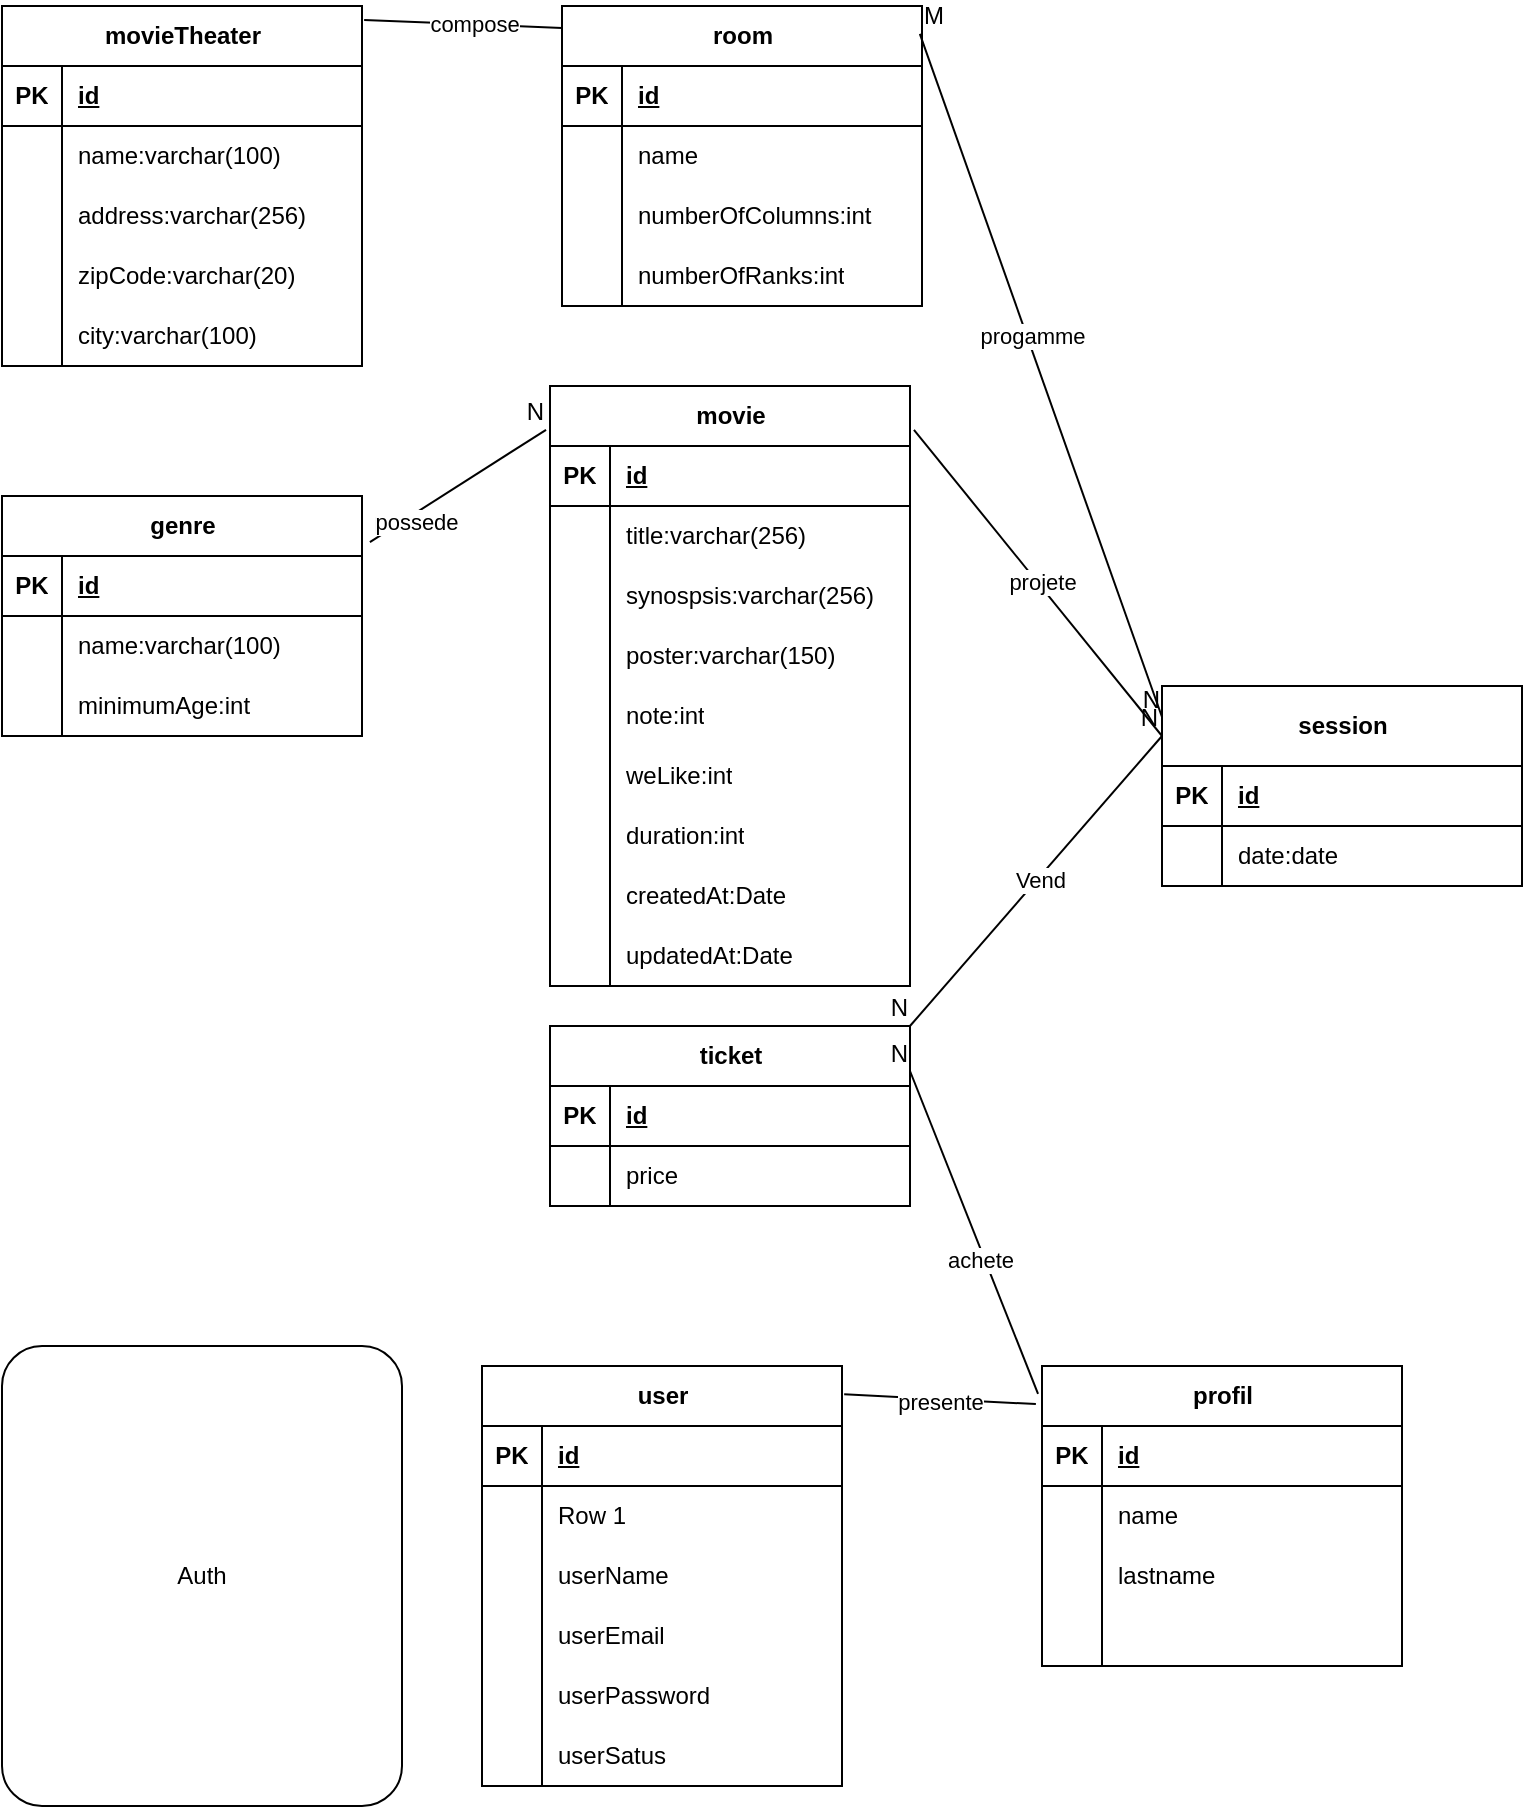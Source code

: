 <mxfile version="26.1.1">
  <diagram name="Page-1" id="TmWIu_iMLcx2jG5zVxqu">
    <mxGraphModel dx="1434" dy="746" grid="1" gridSize="10" guides="1" tooltips="1" connect="1" arrows="1" fold="1" page="1" pageScale="1" pageWidth="827" pageHeight="1169" math="0" shadow="0">
      <root>
        <mxCell id="0" />
        <mxCell id="1" parent="0" />
        <mxCell id="Eovo6TeuMwgqBrmvmddt-1" value="movieTheater" style="shape=table;startSize=30;container=1;collapsible=1;childLayout=tableLayout;fixedRows=1;rowLines=0;fontStyle=1;align=center;resizeLast=1;html=1;" vertex="1" parent="1">
          <mxGeometry x="40" y="40" width="180" height="180" as="geometry" />
        </mxCell>
        <mxCell id="Eovo6TeuMwgqBrmvmddt-2" value="" style="shape=tableRow;horizontal=0;startSize=0;swimlaneHead=0;swimlaneBody=0;fillColor=none;collapsible=0;dropTarget=0;points=[[0,0.5],[1,0.5]];portConstraint=eastwest;top=0;left=0;right=0;bottom=1;" vertex="1" parent="Eovo6TeuMwgqBrmvmddt-1">
          <mxGeometry y="30" width="180" height="30" as="geometry" />
        </mxCell>
        <mxCell id="Eovo6TeuMwgqBrmvmddt-3" value="PK" style="shape=partialRectangle;connectable=0;fillColor=none;top=0;left=0;bottom=0;right=0;fontStyle=1;overflow=hidden;whiteSpace=wrap;html=1;" vertex="1" parent="Eovo6TeuMwgqBrmvmddt-2">
          <mxGeometry width="30" height="30" as="geometry">
            <mxRectangle width="30" height="30" as="alternateBounds" />
          </mxGeometry>
        </mxCell>
        <mxCell id="Eovo6TeuMwgqBrmvmddt-4" value="id" style="shape=partialRectangle;connectable=0;fillColor=none;top=0;left=0;bottom=0;right=0;align=left;spacingLeft=6;fontStyle=5;overflow=hidden;whiteSpace=wrap;html=1;" vertex="1" parent="Eovo6TeuMwgqBrmvmddt-2">
          <mxGeometry x="30" width="150" height="30" as="geometry">
            <mxRectangle width="150" height="30" as="alternateBounds" />
          </mxGeometry>
        </mxCell>
        <mxCell id="Eovo6TeuMwgqBrmvmddt-5" value="" style="shape=tableRow;horizontal=0;startSize=0;swimlaneHead=0;swimlaneBody=0;fillColor=none;collapsible=0;dropTarget=0;points=[[0,0.5],[1,0.5]];portConstraint=eastwest;top=0;left=0;right=0;bottom=0;" vertex="1" parent="Eovo6TeuMwgqBrmvmddt-1">
          <mxGeometry y="60" width="180" height="30" as="geometry" />
        </mxCell>
        <mxCell id="Eovo6TeuMwgqBrmvmddt-6" value="" style="shape=partialRectangle;connectable=0;fillColor=none;top=0;left=0;bottom=0;right=0;editable=1;overflow=hidden;whiteSpace=wrap;html=1;" vertex="1" parent="Eovo6TeuMwgqBrmvmddt-5">
          <mxGeometry width="30" height="30" as="geometry">
            <mxRectangle width="30" height="30" as="alternateBounds" />
          </mxGeometry>
        </mxCell>
        <mxCell id="Eovo6TeuMwgqBrmvmddt-7" value="name:varchar(100)" style="shape=partialRectangle;connectable=0;fillColor=none;top=0;left=0;bottom=0;right=0;align=left;spacingLeft=6;overflow=hidden;whiteSpace=wrap;html=1;" vertex="1" parent="Eovo6TeuMwgqBrmvmddt-5">
          <mxGeometry x="30" width="150" height="30" as="geometry">
            <mxRectangle width="150" height="30" as="alternateBounds" />
          </mxGeometry>
        </mxCell>
        <mxCell id="Eovo6TeuMwgqBrmvmddt-8" value="" style="shape=tableRow;horizontal=0;startSize=0;swimlaneHead=0;swimlaneBody=0;fillColor=none;collapsible=0;dropTarget=0;points=[[0,0.5],[1,0.5]];portConstraint=eastwest;top=0;left=0;right=0;bottom=0;" vertex="1" parent="Eovo6TeuMwgqBrmvmddt-1">
          <mxGeometry y="90" width="180" height="30" as="geometry" />
        </mxCell>
        <mxCell id="Eovo6TeuMwgqBrmvmddt-9" value="" style="shape=partialRectangle;connectable=0;fillColor=none;top=0;left=0;bottom=0;right=0;editable=1;overflow=hidden;whiteSpace=wrap;html=1;" vertex="1" parent="Eovo6TeuMwgqBrmvmddt-8">
          <mxGeometry width="30" height="30" as="geometry">
            <mxRectangle width="30" height="30" as="alternateBounds" />
          </mxGeometry>
        </mxCell>
        <mxCell id="Eovo6TeuMwgqBrmvmddt-10" value="address:varchar(256)" style="shape=partialRectangle;connectable=0;fillColor=none;top=0;left=0;bottom=0;right=0;align=left;spacingLeft=6;overflow=hidden;whiteSpace=wrap;html=1;" vertex="1" parent="Eovo6TeuMwgqBrmvmddt-8">
          <mxGeometry x="30" width="150" height="30" as="geometry">
            <mxRectangle width="150" height="30" as="alternateBounds" />
          </mxGeometry>
        </mxCell>
        <mxCell id="Eovo6TeuMwgqBrmvmddt-11" value="" style="shape=tableRow;horizontal=0;startSize=0;swimlaneHead=0;swimlaneBody=0;fillColor=none;collapsible=0;dropTarget=0;points=[[0,0.5],[1,0.5]];portConstraint=eastwest;top=0;left=0;right=0;bottom=0;" vertex="1" parent="Eovo6TeuMwgqBrmvmddt-1">
          <mxGeometry y="120" width="180" height="30" as="geometry" />
        </mxCell>
        <mxCell id="Eovo6TeuMwgqBrmvmddt-12" value="" style="shape=partialRectangle;connectable=0;fillColor=none;top=0;left=0;bottom=0;right=0;editable=1;overflow=hidden;whiteSpace=wrap;html=1;" vertex="1" parent="Eovo6TeuMwgqBrmvmddt-11">
          <mxGeometry width="30" height="30" as="geometry">
            <mxRectangle width="30" height="30" as="alternateBounds" />
          </mxGeometry>
        </mxCell>
        <mxCell id="Eovo6TeuMwgqBrmvmddt-13" value="zipCode:varchar(20)" style="shape=partialRectangle;connectable=0;fillColor=none;top=0;left=0;bottom=0;right=0;align=left;spacingLeft=6;overflow=hidden;whiteSpace=wrap;html=1;" vertex="1" parent="Eovo6TeuMwgqBrmvmddt-11">
          <mxGeometry x="30" width="150" height="30" as="geometry">
            <mxRectangle width="150" height="30" as="alternateBounds" />
          </mxGeometry>
        </mxCell>
        <mxCell id="Eovo6TeuMwgqBrmvmddt-14" style="shape=tableRow;horizontal=0;startSize=0;swimlaneHead=0;swimlaneBody=0;fillColor=none;collapsible=0;dropTarget=0;points=[[0,0.5],[1,0.5]];portConstraint=eastwest;top=0;left=0;right=0;bottom=0;" vertex="1" parent="Eovo6TeuMwgqBrmvmddt-1">
          <mxGeometry y="150" width="180" height="30" as="geometry" />
        </mxCell>
        <mxCell id="Eovo6TeuMwgqBrmvmddt-15" style="shape=partialRectangle;connectable=0;fillColor=none;top=0;left=0;bottom=0;right=0;editable=1;overflow=hidden;whiteSpace=wrap;html=1;" vertex="1" parent="Eovo6TeuMwgqBrmvmddt-14">
          <mxGeometry width="30" height="30" as="geometry">
            <mxRectangle width="30" height="30" as="alternateBounds" />
          </mxGeometry>
        </mxCell>
        <mxCell id="Eovo6TeuMwgqBrmvmddt-16" value="city:varchar(100)" style="shape=partialRectangle;connectable=0;fillColor=none;top=0;left=0;bottom=0;right=0;align=left;spacingLeft=6;overflow=hidden;whiteSpace=wrap;html=1;" vertex="1" parent="Eovo6TeuMwgqBrmvmddt-14">
          <mxGeometry x="30" width="150" height="30" as="geometry">
            <mxRectangle width="150" height="30" as="alternateBounds" />
          </mxGeometry>
        </mxCell>
        <mxCell id="Eovo6TeuMwgqBrmvmddt-17" value="room" style="shape=table;startSize=30;container=1;collapsible=1;childLayout=tableLayout;fixedRows=1;rowLines=0;fontStyle=1;align=center;resizeLast=1;html=1;" vertex="1" parent="1">
          <mxGeometry x="320" y="40" width="180" height="150" as="geometry" />
        </mxCell>
        <mxCell id="Eovo6TeuMwgqBrmvmddt-18" value="" style="shape=tableRow;horizontal=0;startSize=0;swimlaneHead=0;swimlaneBody=0;fillColor=none;collapsible=0;dropTarget=0;points=[[0,0.5],[1,0.5]];portConstraint=eastwest;top=0;left=0;right=0;bottom=1;" vertex="1" parent="Eovo6TeuMwgqBrmvmddt-17">
          <mxGeometry y="30" width="180" height="30" as="geometry" />
        </mxCell>
        <mxCell id="Eovo6TeuMwgqBrmvmddt-19" value="PK" style="shape=partialRectangle;connectable=0;fillColor=none;top=0;left=0;bottom=0;right=0;fontStyle=1;overflow=hidden;whiteSpace=wrap;html=1;" vertex="1" parent="Eovo6TeuMwgqBrmvmddt-18">
          <mxGeometry width="30" height="30" as="geometry">
            <mxRectangle width="30" height="30" as="alternateBounds" />
          </mxGeometry>
        </mxCell>
        <mxCell id="Eovo6TeuMwgqBrmvmddt-20" value="id" style="shape=partialRectangle;connectable=0;fillColor=none;top=0;left=0;bottom=0;right=0;align=left;spacingLeft=6;fontStyle=5;overflow=hidden;whiteSpace=wrap;html=1;" vertex="1" parent="Eovo6TeuMwgqBrmvmddt-18">
          <mxGeometry x="30" width="150" height="30" as="geometry">
            <mxRectangle width="150" height="30" as="alternateBounds" />
          </mxGeometry>
        </mxCell>
        <mxCell id="Eovo6TeuMwgqBrmvmddt-21" value="" style="shape=tableRow;horizontal=0;startSize=0;swimlaneHead=0;swimlaneBody=0;fillColor=none;collapsible=0;dropTarget=0;points=[[0,0.5],[1,0.5]];portConstraint=eastwest;top=0;left=0;right=0;bottom=0;" vertex="1" parent="Eovo6TeuMwgqBrmvmddt-17">
          <mxGeometry y="60" width="180" height="30" as="geometry" />
        </mxCell>
        <mxCell id="Eovo6TeuMwgqBrmvmddt-22" value="" style="shape=partialRectangle;connectable=0;fillColor=none;top=0;left=0;bottom=0;right=0;editable=1;overflow=hidden;whiteSpace=wrap;html=1;" vertex="1" parent="Eovo6TeuMwgqBrmvmddt-21">
          <mxGeometry width="30" height="30" as="geometry">
            <mxRectangle width="30" height="30" as="alternateBounds" />
          </mxGeometry>
        </mxCell>
        <mxCell id="Eovo6TeuMwgqBrmvmddt-23" value="name" style="shape=partialRectangle;connectable=0;fillColor=none;top=0;left=0;bottom=0;right=0;align=left;spacingLeft=6;overflow=hidden;whiteSpace=wrap;html=1;" vertex="1" parent="Eovo6TeuMwgqBrmvmddt-21">
          <mxGeometry x="30" width="150" height="30" as="geometry">
            <mxRectangle width="150" height="30" as="alternateBounds" />
          </mxGeometry>
        </mxCell>
        <mxCell id="Eovo6TeuMwgqBrmvmddt-24" value="" style="shape=tableRow;horizontal=0;startSize=0;swimlaneHead=0;swimlaneBody=0;fillColor=none;collapsible=0;dropTarget=0;points=[[0,0.5],[1,0.5]];portConstraint=eastwest;top=0;left=0;right=0;bottom=0;" vertex="1" parent="Eovo6TeuMwgqBrmvmddt-17">
          <mxGeometry y="90" width="180" height="30" as="geometry" />
        </mxCell>
        <mxCell id="Eovo6TeuMwgqBrmvmddt-25" value="" style="shape=partialRectangle;connectable=0;fillColor=none;top=0;left=0;bottom=0;right=0;editable=1;overflow=hidden;whiteSpace=wrap;html=1;" vertex="1" parent="Eovo6TeuMwgqBrmvmddt-24">
          <mxGeometry width="30" height="30" as="geometry">
            <mxRectangle width="30" height="30" as="alternateBounds" />
          </mxGeometry>
        </mxCell>
        <mxCell id="Eovo6TeuMwgqBrmvmddt-26" value="numberOfColumns:int" style="shape=partialRectangle;connectable=0;fillColor=none;top=0;left=0;bottom=0;right=0;align=left;spacingLeft=6;overflow=hidden;whiteSpace=wrap;html=1;" vertex="1" parent="Eovo6TeuMwgqBrmvmddt-24">
          <mxGeometry x="30" width="150" height="30" as="geometry">
            <mxRectangle width="150" height="30" as="alternateBounds" />
          </mxGeometry>
        </mxCell>
        <mxCell id="Eovo6TeuMwgqBrmvmddt-27" value="" style="shape=tableRow;horizontal=0;startSize=0;swimlaneHead=0;swimlaneBody=0;fillColor=none;collapsible=0;dropTarget=0;points=[[0,0.5],[1,0.5]];portConstraint=eastwest;top=0;left=0;right=0;bottom=0;" vertex="1" parent="Eovo6TeuMwgqBrmvmddt-17">
          <mxGeometry y="120" width="180" height="30" as="geometry" />
        </mxCell>
        <mxCell id="Eovo6TeuMwgqBrmvmddt-28" value="" style="shape=partialRectangle;connectable=0;fillColor=none;top=0;left=0;bottom=0;right=0;editable=1;overflow=hidden;whiteSpace=wrap;html=1;" vertex="1" parent="Eovo6TeuMwgqBrmvmddt-27">
          <mxGeometry width="30" height="30" as="geometry">
            <mxRectangle width="30" height="30" as="alternateBounds" />
          </mxGeometry>
        </mxCell>
        <mxCell id="Eovo6TeuMwgqBrmvmddt-29" value="numberOfRanks:int" style="shape=partialRectangle;connectable=0;fillColor=none;top=0;left=0;bottom=0;right=0;align=left;spacingLeft=6;overflow=hidden;whiteSpace=wrap;html=1;" vertex="1" parent="Eovo6TeuMwgqBrmvmddt-27">
          <mxGeometry x="30" width="150" height="30" as="geometry">
            <mxRectangle width="150" height="30" as="alternateBounds" />
          </mxGeometry>
        </mxCell>
        <mxCell id="Eovo6TeuMwgqBrmvmddt-30" value="" style="endArrow=none;html=1;rounded=0;exitX=1.006;exitY=0.039;exitDx=0;exitDy=0;exitPerimeter=0;entryX=0;entryY=0.073;entryDx=0;entryDy=0;entryPerimeter=0;" edge="1" parent="1" source="Eovo6TeuMwgqBrmvmddt-1" target="Eovo6TeuMwgqBrmvmddt-17">
          <mxGeometry relative="1" as="geometry">
            <mxPoint x="260" y="110" as="sourcePoint" />
            <mxPoint x="420" y="110" as="targetPoint" />
          </mxGeometry>
        </mxCell>
        <mxCell id="Eovo6TeuMwgqBrmvmddt-104" value="compose" style="edgeLabel;html=1;align=center;verticalAlign=middle;resizable=0;points=[];" vertex="1" connectable="0" parent="Eovo6TeuMwgqBrmvmddt-30">
          <mxGeometry x="0.11" relative="1" as="geometry">
            <mxPoint as="offset" />
          </mxGeometry>
        </mxCell>
        <mxCell id="Eovo6TeuMwgqBrmvmddt-31" value="session" style="shape=table;startSize=40;container=1;collapsible=1;childLayout=tableLayout;fixedRows=1;rowLines=0;fontStyle=1;align=center;resizeLast=1;html=1;" vertex="1" parent="1">
          <mxGeometry x="620" y="380" width="180" height="100" as="geometry" />
        </mxCell>
        <mxCell id="Eovo6TeuMwgqBrmvmddt-32" value="" style="shape=tableRow;horizontal=0;startSize=0;swimlaneHead=0;swimlaneBody=0;fillColor=none;collapsible=0;dropTarget=0;points=[[0,0.5],[1,0.5]];portConstraint=eastwest;top=0;left=0;right=0;bottom=1;" vertex="1" parent="Eovo6TeuMwgqBrmvmddt-31">
          <mxGeometry y="40" width="180" height="30" as="geometry" />
        </mxCell>
        <mxCell id="Eovo6TeuMwgqBrmvmddt-33" value="PK" style="shape=partialRectangle;connectable=0;fillColor=none;top=0;left=0;bottom=0;right=0;fontStyle=1;overflow=hidden;whiteSpace=wrap;html=1;" vertex="1" parent="Eovo6TeuMwgqBrmvmddt-32">
          <mxGeometry width="30" height="30" as="geometry">
            <mxRectangle width="30" height="30" as="alternateBounds" />
          </mxGeometry>
        </mxCell>
        <mxCell id="Eovo6TeuMwgqBrmvmddt-34" value="id" style="shape=partialRectangle;connectable=0;fillColor=none;top=0;left=0;bottom=0;right=0;align=left;spacingLeft=6;fontStyle=5;overflow=hidden;whiteSpace=wrap;html=1;" vertex="1" parent="Eovo6TeuMwgqBrmvmddt-32">
          <mxGeometry x="30" width="150" height="30" as="geometry">
            <mxRectangle width="150" height="30" as="alternateBounds" />
          </mxGeometry>
        </mxCell>
        <mxCell id="Eovo6TeuMwgqBrmvmddt-35" value="" style="shape=tableRow;horizontal=0;startSize=0;swimlaneHead=0;swimlaneBody=0;fillColor=none;collapsible=0;dropTarget=0;points=[[0,0.5],[1,0.5]];portConstraint=eastwest;top=0;left=0;right=0;bottom=0;" vertex="1" parent="Eovo6TeuMwgqBrmvmddt-31">
          <mxGeometry y="70" width="180" height="30" as="geometry" />
        </mxCell>
        <mxCell id="Eovo6TeuMwgqBrmvmddt-36" value="" style="shape=partialRectangle;connectable=0;fillColor=none;top=0;left=0;bottom=0;right=0;editable=1;overflow=hidden;whiteSpace=wrap;html=1;" vertex="1" parent="Eovo6TeuMwgqBrmvmddt-35">
          <mxGeometry width="30" height="30" as="geometry">
            <mxRectangle width="30" height="30" as="alternateBounds" />
          </mxGeometry>
        </mxCell>
        <mxCell id="Eovo6TeuMwgqBrmvmddt-37" value="date:date" style="shape=partialRectangle;connectable=0;fillColor=none;top=0;left=0;bottom=0;right=0;align=left;spacingLeft=6;overflow=hidden;whiteSpace=wrap;html=1;" vertex="1" parent="Eovo6TeuMwgqBrmvmddt-35">
          <mxGeometry x="30" width="150" height="30" as="geometry">
            <mxRectangle width="150" height="30" as="alternateBounds" />
          </mxGeometry>
        </mxCell>
        <mxCell id="Eovo6TeuMwgqBrmvmddt-47" value="" style="endArrow=none;html=1;rounded=0;exitX=0.994;exitY=0.093;exitDx=0;exitDy=0;exitPerimeter=0;entryX=0;entryY=0.155;entryDx=0;entryDy=0;entryPerimeter=0;" edge="1" parent="1" source="Eovo6TeuMwgqBrmvmddt-17" target="Eovo6TeuMwgqBrmvmddt-31">
          <mxGeometry relative="1" as="geometry">
            <mxPoint x="320" y="350" as="sourcePoint" />
            <mxPoint x="480" y="350" as="targetPoint" />
          </mxGeometry>
        </mxCell>
        <mxCell id="Eovo6TeuMwgqBrmvmddt-48" value="M" style="resizable=0;html=1;whiteSpace=wrap;align=left;verticalAlign=bottom;" connectable="0" vertex="1" parent="Eovo6TeuMwgqBrmvmddt-47">
          <mxGeometry x="-1" relative="1" as="geometry" />
        </mxCell>
        <mxCell id="Eovo6TeuMwgqBrmvmddt-49" value="N" style="resizable=0;html=1;whiteSpace=wrap;align=right;verticalAlign=bottom;" connectable="0" vertex="1" parent="Eovo6TeuMwgqBrmvmddt-47">
          <mxGeometry x="1" relative="1" as="geometry" />
        </mxCell>
        <mxCell id="Eovo6TeuMwgqBrmvmddt-105" value="progamme" style="edgeLabel;html=1;align=center;verticalAlign=middle;resizable=0;points=[];" vertex="1" connectable="0" parent="Eovo6TeuMwgqBrmvmddt-47">
          <mxGeometry x="-0.113" y="2" relative="1" as="geometry">
            <mxPoint as="offset" />
          </mxGeometry>
        </mxCell>
        <mxCell id="Eovo6TeuMwgqBrmvmddt-50" value="genre" style="shape=table;startSize=30;container=1;collapsible=1;childLayout=tableLayout;fixedRows=1;rowLines=0;fontStyle=1;align=center;resizeLast=1;html=1;" vertex="1" parent="1">
          <mxGeometry x="40" y="285" width="180" height="120" as="geometry" />
        </mxCell>
        <mxCell id="Eovo6TeuMwgqBrmvmddt-51" value="" style="shape=tableRow;horizontal=0;startSize=0;swimlaneHead=0;swimlaneBody=0;fillColor=none;collapsible=0;dropTarget=0;points=[[0,0.5],[1,0.5]];portConstraint=eastwest;top=0;left=0;right=0;bottom=1;" vertex="1" parent="Eovo6TeuMwgqBrmvmddt-50">
          <mxGeometry y="30" width="180" height="30" as="geometry" />
        </mxCell>
        <mxCell id="Eovo6TeuMwgqBrmvmddt-52" value="PK" style="shape=partialRectangle;connectable=0;fillColor=none;top=0;left=0;bottom=0;right=0;fontStyle=1;overflow=hidden;whiteSpace=wrap;html=1;" vertex="1" parent="Eovo6TeuMwgqBrmvmddt-51">
          <mxGeometry width="30" height="30" as="geometry">
            <mxRectangle width="30" height="30" as="alternateBounds" />
          </mxGeometry>
        </mxCell>
        <mxCell id="Eovo6TeuMwgqBrmvmddt-53" value="id" style="shape=partialRectangle;connectable=0;fillColor=none;top=0;left=0;bottom=0;right=0;align=left;spacingLeft=6;fontStyle=5;overflow=hidden;whiteSpace=wrap;html=1;" vertex="1" parent="Eovo6TeuMwgqBrmvmddt-51">
          <mxGeometry x="30" width="150" height="30" as="geometry">
            <mxRectangle width="150" height="30" as="alternateBounds" />
          </mxGeometry>
        </mxCell>
        <mxCell id="Eovo6TeuMwgqBrmvmddt-54" value="" style="shape=tableRow;horizontal=0;startSize=0;swimlaneHead=0;swimlaneBody=0;fillColor=none;collapsible=0;dropTarget=0;points=[[0,0.5],[1,0.5]];portConstraint=eastwest;top=0;left=0;right=0;bottom=0;" vertex="1" parent="Eovo6TeuMwgqBrmvmddt-50">
          <mxGeometry y="60" width="180" height="30" as="geometry" />
        </mxCell>
        <mxCell id="Eovo6TeuMwgqBrmvmddt-55" value="" style="shape=partialRectangle;connectable=0;fillColor=none;top=0;left=0;bottom=0;right=0;editable=1;overflow=hidden;whiteSpace=wrap;html=1;" vertex="1" parent="Eovo6TeuMwgqBrmvmddt-54">
          <mxGeometry width="30" height="30" as="geometry">
            <mxRectangle width="30" height="30" as="alternateBounds" />
          </mxGeometry>
        </mxCell>
        <mxCell id="Eovo6TeuMwgqBrmvmddt-56" value="name:varchar(100)" style="shape=partialRectangle;connectable=0;fillColor=none;top=0;left=0;bottom=0;right=0;align=left;spacingLeft=6;overflow=hidden;whiteSpace=wrap;html=1;" vertex="1" parent="Eovo6TeuMwgqBrmvmddt-54">
          <mxGeometry x="30" width="150" height="30" as="geometry">
            <mxRectangle width="150" height="30" as="alternateBounds" />
          </mxGeometry>
        </mxCell>
        <mxCell id="Eovo6TeuMwgqBrmvmddt-57" value="" style="shape=tableRow;horizontal=0;startSize=0;swimlaneHead=0;swimlaneBody=0;fillColor=none;collapsible=0;dropTarget=0;points=[[0,0.5],[1,0.5]];portConstraint=eastwest;top=0;left=0;right=0;bottom=0;" vertex="1" parent="Eovo6TeuMwgqBrmvmddt-50">
          <mxGeometry y="90" width="180" height="30" as="geometry" />
        </mxCell>
        <mxCell id="Eovo6TeuMwgqBrmvmddt-58" value="" style="shape=partialRectangle;connectable=0;fillColor=none;top=0;left=0;bottom=0;right=0;editable=1;overflow=hidden;whiteSpace=wrap;html=1;" vertex="1" parent="Eovo6TeuMwgqBrmvmddt-57">
          <mxGeometry width="30" height="30" as="geometry">
            <mxRectangle width="30" height="30" as="alternateBounds" />
          </mxGeometry>
        </mxCell>
        <mxCell id="Eovo6TeuMwgqBrmvmddt-59" value="minimumAge:int" style="shape=partialRectangle;connectable=0;fillColor=none;top=0;left=0;bottom=0;right=0;align=left;spacingLeft=6;overflow=hidden;whiteSpace=wrap;html=1;" vertex="1" parent="Eovo6TeuMwgqBrmvmddt-57">
          <mxGeometry x="30" width="150" height="30" as="geometry">
            <mxRectangle width="150" height="30" as="alternateBounds" />
          </mxGeometry>
        </mxCell>
        <mxCell id="Eovo6TeuMwgqBrmvmddt-66" value="movie" style="shape=table;startSize=30;container=1;collapsible=1;childLayout=tableLayout;fixedRows=1;rowLines=0;fontStyle=1;align=center;resizeLast=1;html=1;" vertex="1" parent="1">
          <mxGeometry x="314" y="230" width="180" height="300" as="geometry" />
        </mxCell>
        <mxCell id="Eovo6TeuMwgqBrmvmddt-67" value="" style="shape=tableRow;horizontal=0;startSize=0;swimlaneHead=0;swimlaneBody=0;fillColor=none;collapsible=0;dropTarget=0;points=[[0,0.5],[1,0.5]];portConstraint=eastwest;top=0;left=0;right=0;bottom=1;" vertex="1" parent="Eovo6TeuMwgqBrmvmddt-66">
          <mxGeometry y="30" width="180" height="30" as="geometry" />
        </mxCell>
        <mxCell id="Eovo6TeuMwgqBrmvmddt-68" value="PK" style="shape=partialRectangle;connectable=0;fillColor=none;top=0;left=0;bottom=0;right=0;fontStyle=1;overflow=hidden;whiteSpace=wrap;html=1;" vertex="1" parent="Eovo6TeuMwgqBrmvmddt-67">
          <mxGeometry width="30" height="30" as="geometry">
            <mxRectangle width="30" height="30" as="alternateBounds" />
          </mxGeometry>
        </mxCell>
        <mxCell id="Eovo6TeuMwgqBrmvmddt-69" value="id" style="shape=partialRectangle;connectable=0;fillColor=none;top=0;left=0;bottom=0;right=0;align=left;spacingLeft=6;fontStyle=5;overflow=hidden;whiteSpace=wrap;html=1;" vertex="1" parent="Eovo6TeuMwgqBrmvmddt-67">
          <mxGeometry x="30" width="150" height="30" as="geometry">
            <mxRectangle width="150" height="30" as="alternateBounds" />
          </mxGeometry>
        </mxCell>
        <mxCell id="Eovo6TeuMwgqBrmvmddt-70" value="" style="shape=tableRow;horizontal=0;startSize=0;swimlaneHead=0;swimlaneBody=0;fillColor=none;collapsible=0;dropTarget=0;points=[[0,0.5],[1,0.5]];portConstraint=eastwest;top=0;left=0;right=0;bottom=0;" vertex="1" parent="Eovo6TeuMwgqBrmvmddt-66">
          <mxGeometry y="60" width="180" height="30" as="geometry" />
        </mxCell>
        <mxCell id="Eovo6TeuMwgqBrmvmddt-71" value="" style="shape=partialRectangle;connectable=0;fillColor=none;top=0;left=0;bottom=0;right=0;editable=1;overflow=hidden;whiteSpace=wrap;html=1;" vertex="1" parent="Eovo6TeuMwgqBrmvmddt-70">
          <mxGeometry width="30" height="30" as="geometry">
            <mxRectangle width="30" height="30" as="alternateBounds" />
          </mxGeometry>
        </mxCell>
        <mxCell id="Eovo6TeuMwgqBrmvmddt-72" value="title:varchar(256)" style="shape=partialRectangle;connectable=0;fillColor=none;top=0;left=0;bottom=0;right=0;align=left;spacingLeft=6;overflow=hidden;whiteSpace=wrap;html=1;" vertex="1" parent="Eovo6TeuMwgqBrmvmddt-70">
          <mxGeometry x="30" width="150" height="30" as="geometry">
            <mxRectangle width="150" height="30" as="alternateBounds" />
          </mxGeometry>
        </mxCell>
        <mxCell id="Eovo6TeuMwgqBrmvmddt-73" value="" style="shape=tableRow;horizontal=0;startSize=0;swimlaneHead=0;swimlaneBody=0;fillColor=none;collapsible=0;dropTarget=0;points=[[0,0.5],[1,0.5]];portConstraint=eastwest;top=0;left=0;right=0;bottom=0;" vertex="1" parent="Eovo6TeuMwgqBrmvmddt-66">
          <mxGeometry y="90" width="180" height="30" as="geometry" />
        </mxCell>
        <mxCell id="Eovo6TeuMwgqBrmvmddt-74" value="" style="shape=partialRectangle;connectable=0;fillColor=none;top=0;left=0;bottom=0;right=0;editable=1;overflow=hidden;whiteSpace=wrap;html=1;" vertex="1" parent="Eovo6TeuMwgqBrmvmddt-73">
          <mxGeometry width="30" height="30" as="geometry">
            <mxRectangle width="30" height="30" as="alternateBounds" />
          </mxGeometry>
        </mxCell>
        <mxCell id="Eovo6TeuMwgqBrmvmddt-75" value="synospsis:varchar(256)" style="shape=partialRectangle;connectable=0;fillColor=none;top=0;left=0;bottom=0;right=0;align=left;spacingLeft=6;overflow=hidden;whiteSpace=wrap;html=1;" vertex="1" parent="Eovo6TeuMwgqBrmvmddt-73">
          <mxGeometry x="30" width="150" height="30" as="geometry">
            <mxRectangle width="150" height="30" as="alternateBounds" />
          </mxGeometry>
        </mxCell>
        <mxCell id="Eovo6TeuMwgqBrmvmddt-76" value="" style="shape=tableRow;horizontal=0;startSize=0;swimlaneHead=0;swimlaneBody=0;fillColor=none;collapsible=0;dropTarget=0;points=[[0,0.5],[1,0.5]];portConstraint=eastwest;top=0;left=0;right=0;bottom=0;" vertex="1" parent="Eovo6TeuMwgqBrmvmddt-66">
          <mxGeometry y="120" width="180" height="30" as="geometry" />
        </mxCell>
        <mxCell id="Eovo6TeuMwgqBrmvmddt-77" value="" style="shape=partialRectangle;connectable=0;fillColor=none;top=0;left=0;bottom=0;right=0;editable=1;overflow=hidden;whiteSpace=wrap;html=1;" vertex="1" parent="Eovo6TeuMwgqBrmvmddt-76">
          <mxGeometry width="30" height="30" as="geometry">
            <mxRectangle width="30" height="30" as="alternateBounds" />
          </mxGeometry>
        </mxCell>
        <mxCell id="Eovo6TeuMwgqBrmvmddt-78" value="poster:varchar(150)" style="shape=partialRectangle;connectable=0;fillColor=none;top=0;left=0;bottom=0;right=0;align=left;spacingLeft=6;overflow=hidden;whiteSpace=wrap;html=1;" vertex="1" parent="Eovo6TeuMwgqBrmvmddt-76">
          <mxGeometry x="30" width="150" height="30" as="geometry">
            <mxRectangle width="150" height="30" as="alternateBounds" />
          </mxGeometry>
        </mxCell>
        <mxCell id="Eovo6TeuMwgqBrmvmddt-79" style="shape=tableRow;horizontal=0;startSize=0;swimlaneHead=0;swimlaneBody=0;fillColor=none;collapsible=0;dropTarget=0;points=[[0,0.5],[1,0.5]];portConstraint=eastwest;top=0;left=0;right=0;bottom=0;" vertex="1" parent="Eovo6TeuMwgqBrmvmddt-66">
          <mxGeometry y="150" width="180" height="30" as="geometry" />
        </mxCell>
        <mxCell id="Eovo6TeuMwgqBrmvmddt-80" style="shape=partialRectangle;connectable=0;fillColor=none;top=0;left=0;bottom=0;right=0;editable=1;overflow=hidden;whiteSpace=wrap;html=1;" vertex="1" parent="Eovo6TeuMwgqBrmvmddt-79">
          <mxGeometry width="30" height="30" as="geometry">
            <mxRectangle width="30" height="30" as="alternateBounds" />
          </mxGeometry>
        </mxCell>
        <mxCell id="Eovo6TeuMwgqBrmvmddt-81" value="note:int" style="shape=partialRectangle;connectable=0;fillColor=none;top=0;left=0;bottom=0;right=0;align=left;spacingLeft=6;overflow=hidden;whiteSpace=wrap;html=1;" vertex="1" parent="Eovo6TeuMwgqBrmvmddt-79">
          <mxGeometry x="30" width="150" height="30" as="geometry">
            <mxRectangle width="150" height="30" as="alternateBounds" />
          </mxGeometry>
        </mxCell>
        <mxCell id="Eovo6TeuMwgqBrmvmddt-82" style="shape=tableRow;horizontal=0;startSize=0;swimlaneHead=0;swimlaneBody=0;fillColor=none;collapsible=0;dropTarget=0;points=[[0,0.5],[1,0.5]];portConstraint=eastwest;top=0;left=0;right=0;bottom=0;" vertex="1" parent="Eovo6TeuMwgqBrmvmddt-66">
          <mxGeometry y="180" width="180" height="30" as="geometry" />
        </mxCell>
        <mxCell id="Eovo6TeuMwgqBrmvmddt-83" style="shape=partialRectangle;connectable=0;fillColor=none;top=0;left=0;bottom=0;right=0;editable=1;overflow=hidden;whiteSpace=wrap;html=1;" vertex="1" parent="Eovo6TeuMwgqBrmvmddt-82">
          <mxGeometry width="30" height="30" as="geometry">
            <mxRectangle width="30" height="30" as="alternateBounds" />
          </mxGeometry>
        </mxCell>
        <mxCell id="Eovo6TeuMwgqBrmvmddt-84" value="weLike:int" style="shape=partialRectangle;connectable=0;fillColor=none;top=0;left=0;bottom=0;right=0;align=left;spacingLeft=6;overflow=hidden;whiteSpace=wrap;html=1;" vertex="1" parent="Eovo6TeuMwgqBrmvmddt-82">
          <mxGeometry x="30" width="150" height="30" as="geometry">
            <mxRectangle width="150" height="30" as="alternateBounds" />
          </mxGeometry>
        </mxCell>
        <mxCell id="Eovo6TeuMwgqBrmvmddt-85" style="shape=tableRow;horizontal=0;startSize=0;swimlaneHead=0;swimlaneBody=0;fillColor=none;collapsible=0;dropTarget=0;points=[[0,0.5],[1,0.5]];portConstraint=eastwest;top=0;left=0;right=0;bottom=0;" vertex="1" parent="Eovo6TeuMwgqBrmvmddt-66">
          <mxGeometry y="210" width="180" height="30" as="geometry" />
        </mxCell>
        <mxCell id="Eovo6TeuMwgqBrmvmddt-86" style="shape=partialRectangle;connectable=0;fillColor=none;top=0;left=0;bottom=0;right=0;editable=1;overflow=hidden;whiteSpace=wrap;html=1;" vertex="1" parent="Eovo6TeuMwgqBrmvmddt-85">
          <mxGeometry width="30" height="30" as="geometry">
            <mxRectangle width="30" height="30" as="alternateBounds" />
          </mxGeometry>
        </mxCell>
        <mxCell id="Eovo6TeuMwgqBrmvmddt-87" value="duration:int" style="shape=partialRectangle;connectable=0;fillColor=none;top=0;left=0;bottom=0;right=0;align=left;spacingLeft=6;overflow=hidden;whiteSpace=wrap;html=1;" vertex="1" parent="Eovo6TeuMwgqBrmvmddt-85">
          <mxGeometry x="30" width="150" height="30" as="geometry">
            <mxRectangle width="150" height="30" as="alternateBounds" />
          </mxGeometry>
        </mxCell>
        <mxCell id="Eovo6TeuMwgqBrmvmddt-88" style="shape=tableRow;horizontal=0;startSize=0;swimlaneHead=0;swimlaneBody=0;fillColor=none;collapsible=0;dropTarget=0;points=[[0,0.5],[1,0.5]];portConstraint=eastwest;top=0;left=0;right=0;bottom=0;" vertex="1" parent="Eovo6TeuMwgqBrmvmddt-66">
          <mxGeometry y="240" width="180" height="30" as="geometry" />
        </mxCell>
        <mxCell id="Eovo6TeuMwgqBrmvmddt-89" style="shape=partialRectangle;connectable=0;fillColor=none;top=0;left=0;bottom=0;right=0;editable=1;overflow=hidden;whiteSpace=wrap;html=1;" vertex="1" parent="Eovo6TeuMwgqBrmvmddt-88">
          <mxGeometry width="30" height="30" as="geometry">
            <mxRectangle width="30" height="30" as="alternateBounds" />
          </mxGeometry>
        </mxCell>
        <mxCell id="Eovo6TeuMwgqBrmvmddt-90" value="createdAt:Date" style="shape=partialRectangle;connectable=0;fillColor=none;top=0;left=0;bottom=0;right=0;align=left;spacingLeft=6;overflow=hidden;whiteSpace=wrap;html=1;" vertex="1" parent="Eovo6TeuMwgqBrmvmddt-88">
          <mxGeometry x="30" width="150" height="30" as="geometry">
            <mxRectangle width="150" height="30" as="alternateBounds" />
          </mxGeometry>
        </mxCell>
        <mxCell id="Eovo6TeuMwgqBrmvmddt-91" style="shape=tableRow;horizontal=0;startSize=0;swimlaneHead=0;swimlaneBody=0;fillColor=none;collapsible=0;dropTarget=0;points=[[0,0.5],[1,0.5]];portConstraint=eastwest;top=0;left=0;right=0;bottom=0;" vertex="1" parent="Eovo6TeuMwgqBrmvmddt-66">
          <mxGeometry y="270" width="180" height="30" as="geometry" />
        </mxCell>
        <mxCell id="Eovo6TeuMwgqBrmvmddt-92" style="shape=partialRectangle;connectable=0;fillColor=none;top=0;left=0;bottom=0;right=0;editable=1;overflow=hidden;whiteSpace=wrap;html=1;" vertex="1" parent="Eovo6TeuMwgqBrmvmddt-91">
          <mxGeometry width="30" height="30" as="geometry">
            <mxRectangle width="30" height="30" as="alternateBounds" />
          </mxGeometry>
        </mxCell>
        <mxCell id="Eovo6TeuMwgqBrmvmddt-93" value="updatedAt:Date" style="shape=partialRectangle;connectable=0;fillColor=none;top=0;left=0;bottom=0;right=0;align=left;spacingLeft=6;overflow=hidden;whiteSpace=wrap;html=1;" vertex="1" parent="Eovo6TeuMwgqBrmvmddt-91">
          <mxGeometry x="30" width="150" height="30" as="geometry">
            <mxRectangle width="150" height="30" as="alternateBounds" />
          </mxGeometry>
        </mxCell>
        <mxCell id="Eovo6TeuMwgqBrmvmddt-100" value="" style="endArrow=none;html=1;rounded=0;exitX=1.022;exitY=0.192;exitDx=0;exitDy=0;exitPerimeter=0;entryX=-0.011;entryY=0.073;entryDx=0;entryDy=0;entryPerimeter=0;" edge="1" parent="1" source="Eovo6TeuMwgqBrmvmddt-50" target="Eovo6TeuMwgqBrmvmddt-66">
          <mxGeometry relative="1" as="geometry">
            <mxPoint x="360" y="320" as="sourcePoint" />
            <mxPoint x="490" y="320" as="targetPoint" />
          </mxGeometry>
        </mxCell>
        <mxCell id="Eovo6TeuMwgqBrmvmddt-101" value="M" style="resizable=0;html=1;whiteSpace=wrap;align=left;verticalAlign=bottom;" connectable="0" vertex="1" parent="Eovo6TeuMwgqBrmvmddt-100">
          <mxGeometry x="-1" relative="1" as="geometry" />
        </mxCell>
        <mxCell id="Eovo6TeuMwgqBrmvmddt-102" value="N" style="resizable=0;html=1;whiteSpace=wrap;align=right;verticalAlign=bottom;" connectable="0" vertex="1" parent="Eovo6TeuMwgqBrmvmddt-100">
          <mxGeometry x="1" relative="1" as="geometry" />
        </mxCell>
        <mxCell id="Eovo6TeuMwgqBrmvmddt-103" value="possede" style="edgeLabel;html=1;align=center;verticalAlign=middle;resizable=0;points=[];" vertex="1" connectable="0" parent="Eovo6TeuMwgqBrmvmddt-100">
          <mxGeometry x="-0.532" y="-4" relative="1" as="geometry">
            <mxPoint as="offset" />
          </mxGeometry>
        </mxCell>
        <mxCell id="Eovo6TeuMwgqBrmvmddt-106" value="" style="endArrow=none;html=1;rounded=0;entryX=0;entryY=0.25;entryDx=0;entryDy=0;exitX=1.011;exitY=0.073;exitDx=0;exitDy=0;exitPerimeter=0;" edge="1" parent="1" source="Eovo6TeuMwgqBrmvmddt-66" target="Eovo6TeuMwgqBrmvmddt-31">
          <mxGeometry relative="1" as="geometry">
            <mxPoint x="360" y="320" as="sourcePoint" />
            <mxPoint x="520" y="320" as="targetPoint" />
          </mxGeometry>
        </mxCell>
        <mxCell id="Eovo6TeuMwgqBrmvmddt-107" value="N" style="resizable=0;html=1;whiteSpace=wrap;align=right;verticalAlign=bottom;" connectable="0" vertex="1" parent="Eovo6TeuMwgqBrmvmddt-106">
          <mxGeometry x="1" relative="1" as="geometry" />
        </mxCell>
        <mxCell id="Eovo6TeuMwgqBrmvmddt-108" value="projete" style="edgeLabel;html=1;align=center;verticalAlign=middle;resizable=0;points=[];" vertex="1" connectable="0" parent="Eovo6TeuMwgqBrmvmddt-106">
          <mxGeometry x="0.012" y="2" relative="1" as="geometry">
            <mxPoint as="offset" />
          </mxGeometry>
        </mxCell>
        <mxCell id="Eovo6TeuMwgqBrmvmddt-113" value="ticket" style="shape=table;startSize=30;container=1;collapsible=1;childLayout=tableLayout;fixedRows=1;rowLines=0;fontStyle=1;align=center;resizeLast=1;html=1;" vertex="1" parent="1">
          <mxGeometry x="314" y="550" width="180" height="90" as="geometry" />
        </mxCell>
        <mxCell id="Eovo6TeuMwgqBrmvmddt-114" value="" style="shape=tableRow;horizontal=0;startSize=0;swimlaneHead=0;swimlaneBody=0;fillColor=none;collapsible=0;dropTarget=0;points=[[0,0.5],[1,0.5]];portConstraint=eastwest;top=0;left=0;right=0;bottom=1;" vertex="1" parent="Eovo6TeuMwgqBrmvmddt-113">
          <mxGeometry y="30" width="180" height="30" as="geometry" />
        </mxCell>
        <mxCell id="Eovo6TeuMwgqBrmvmddt-115" value="PK" style="shape=partialRectangle;connectable=0;fillColor=none;top=0;left=0;bottom=0;right=0;fontStyle=1;overflow=hidden;whiteSpace=wrap;html=1;" vertex="1" parent="Eovo6TeuMwgqBrmvmddt-114">
          <mxGeometry width="30" height="30" as="geometry">
            <mxRectangle width="30" height="30" as="alternateBounds" />
          </mxGeometry>
        </mxCell>
        <mxCell id="Eovo6TeuMwgqBrmvmddt-116" value="id" style="shape=partialRectangle;connectable=0;fillColor=none;top=0;left=0;bottom=0;right=0;align=left;spacingLeft=6;fontStyle=5;overflow=hidden;whiteSpace=wrap;html=1;" vertex="1" parent="Eovo6TeuMwgqBrmvmddt-114">
          <mxGeometry x="30" width="150" height="30" as="geometry">
            <mxRectangle width="150" height="30" as="alternateBounds" />
          </mxGeometry>
        </mxCell>
        <mxCell id="Eovo6TeuMwgqBrmvmddt-117" value="" style="shape=tableRow;horizontal=0;startSize=0;swimlaneHead=0;swimlaneBody=0;fillColor=none;collapsible=0;dropTarget=0;points=[[0,0.5],[1,0.5]];portConstraint=eastwest;top=0;left=0;right=0;bottom=0;" vertex="1" parent="Eovo6TeuMwgqBrmvmddt-113">
          <mxGeometry y="60" width="180" height="30" as="geometry" />
        </mxCell>
        <mxCell id="Eovo6TeuMwgqBrmvmddt-118" value="" style="shape=partialRectangle;connectable=0;fillColor=none;top=0;left=0;bottom=0;right=0;editable=1;overflow=hidden;whiteSpace=wrap;html=1;" vertex="1" parent="Eovo6TeuMwgqBrmvmddt-117">
          <mxGeometry width="30" height="30" as="geometry">
            <mxRectangle width="30" height="30" as="alternateBounds" />
          </mxGeometry>
        </mxCell>
        <mxCell id="Eovo6TeuMwgqBrmvmddt-119" value="price" style="shape=partialRectangle;connectable=0;fillColor=none;top=0;left=0;bottom=0;right=0;align=left;spacingLeft=6;overflow=hidden;whiteSpace=wrap;html=1;" vertex="1" parent="Eovo6TeuMwgqBrmvmddt-117">
          <mxGeometry x="30" width="150" height="30" as="geometry">
            <mxRectangle width="150" height="30" as="alternateBounds" />
          </mxGeometry>
        </mxCell>
        <mxCell id="Eovo6TeuMwgqBrmvmddt-142" value="" style="endArrow=none;html=1;rounded=0;entryX=1;entryY=0;entryDx=0;entryDy=0;exitX=0;exitY=0.25;exitDx=0;exitDy=0;" edge="1" parent="1" source="Eovo6TeuMwgqBrmvmddt-31" target="Eovo6TeuMwgqBrmvmddt-113">
          <mxGeometry relative="1" as="geometry">
            <mxPoint x="500" y="410" as="sourcePoint" />
            <mxPoint x="660" y="410" as="targetPoint" />
          </mxGeometry>
        </mxCell>
        <mxCell id="Eovo6TeuMwgqBrmvmddt-143" value="N" style="resizable=0;html=1;whiteSpace=wrap;align=right;verticalAlign=bottom;" connectable="0" vertex="1" parent="Eovo6TeuMwgqBrmvmddt-142">
          <mxGeometry x="1" relative="1" as="geometry" />
        </mxCell>
        <mxCell id="Eovo6TeuMwgqBrmvmddt-161" value="Vend" style="edgeLabel;html=1;align=center;verticalAlign=middle;resizable=0;points=[];" vertex="1" connectable="0" parent="Eovo6TeuMwgqBrmvmddt-142">
          <mxGeometry x="-0.018" y="1" relative="1" as="geometry">
            <mxPoint as="offset" />
          </mxGeometry>
        </mxCell>
        <mxCell id="Eovo6TeuMwgqBrmvmddt-144" value="profil" style="shape=table;startSize=30;container=1;collapsible=1;childLayout=tableLayout;fixedRows=1;rowLines=0;fontStyle=1;align=center;resizeLast=1;html=1;" vertex="1" parent="1">
          <mxGeometry x="560" y="720" width="180" height="150" as="geometry" />
        </mxCell>
        <mxCell id="Eovo6TeuMwgqBrmvmddt-145" value="" style="shape=tableRow;horizontal=0;startSize=0;swimlaneHead=0;swimlaneBody=0;fillColor=none;collapsible=0;dropTarget=0;points=[[0,0.5],[1,0.5]];portConstraint=eastwest;top=0;left=0;right=0;bottom=1;" vertex="1" parent="Eovo6TeuMwgqBrmvmddt-144">
          <mxGeometry y="30" width="180" height="30" as="geometry" />
        </mxCell>
        <mxCell id="Eovo6TeuMwgqBrmvmddt-146" value="PK" style="shape=partialRectangle;connectable=0;fillColor=none;top=0;left=0;bottom=0;right=0;fontStyle=1;overflow=hidden;whiteSpace=wrap;html=1;" vertex="1" parent="Eovo6TeuMwgqBrmvmddt-145">
          <mxGeometry width="30" height="30" as="geometry">
            <mxRectangle width="30" height="30" as="alternateBounds" />
          </mxGeometry>
        </mxCell>
        <mxCell id="Eovo6TeuMwgqBrmvmddt-147" value="id" style="shape=partialRectangle;connectable=0;fillColor=none;top=0;left=0;bottom=0;right=0;align=left;spacingLeft=6;fontStyle=5;overflow=hidden;whiteSpace=wrap;html=1;" vertex="1" parent="Eovo6TeuMwgqBrmvmddt-145">
          <mxGeometry x="30" width="150" height="30" as="geometry">
            <mxRectangle width="150" height="30" as="alternateBounds" />
          </mxGeometry>
        </mxCell>
        <mxCell id="Eovo6TeuMwgqBrmvmddt-148" value="" style="shape=tableRow;horizontal=0;startSize=0;swimlaneHead=0;swimlaneBody=0;fillColor=none;collapsible=0;dropTarget=0;points=[[0,0.5],[1,0.5]];portConstraint=eastwest;top=0;left=0;right=0;bottom=0;" vertex="1" parent="Eovo6TeuMwgqBrmvmddt-144">
          <mxGeometry y="60" width="180" height="30" as="geometry" />
        </mxCell>
        <mxCell id="Eovo6TeuMwgqBrmvmddt-149" value="" style="shape=partialRectangle;connectable=0;fillColor=none;top=0;left=0;bottom=0;right=0;editable=1;overflow=hidden;whiteSpace=wrap;html=1;" vertex="1" parent="Eovo6TeuMwgqBrmvmddt-148">
          <mxGeometry width="30" height="30" as="geometry">
            <mxRectangle width="30" height="30" as="alternateBounds" />
          </mxGeometry>
        </mxCell>
        <mxCell id="Eovo6TeuMwgqBrmvmddt-150" value="name" style="shape=partialRectangle;connectable=0;fillColor=none;top=0;left=0;bottom=0;right=0;align=left;spacingLeft=6;overflow=hidden;whiteSpace=wrap;html=1;" vertex="1" parent="Eovo6TeuMwgqBrmvmddt-148">
          <mxGeometry x="30" width="150" height="30" as="geometry">
            <mxRectangle width="150" height="30" as="alternateBounds" />
          </mxGeometry>
        </mxCell>
        <mxCell id="Eovo6TeuMwgqBrmvmddt-151" value="" style="shape=tableRow;horizontal=0;startSize=0;swimlaneHead=0;swimlaneBody=0;fillColor=none;collapsible=0;dropTarget=0;points=[[0,0.5],[1,0.5]];portConstraint=eastwest;top=0;left=0;right=0;bottom=0;" vertex="1" parent="Eovo6TeuMwgqBrmvmddt-144">
          <mxGeometry y="90" width="180" height="30" as="geometry" />
        </mxCell>
        <mxCell id="Eovo6TeuMwgqBrmvmddt-152" value="" style="shape=partialRectangle;connectable=0;fillColor=none;top=0;left=0;bottom=0;right=0;editable=1;overflow=hidden;whiteSpace=wrap;html=1;" vertex="1" parent="Eovo6TeuMwgqBrmvmddt-151">
          <mxGeometry width="30" height="30" as="geometry">
            <mxRectangle width="30" height="30" as="alternateBounds" />
          </mxGeometry>
        </mxCell>
        <mxCell id="Eovo6TeuMwgqBrmvmddt-153" value="lastname" style="shape=partialRectangle;connectable=0;fillColor=none;top=0;left=0;bottom=0;right=0;align=left;spacingLeft=6;overflow=hidden;whiteSpace=wrap;html=1;" vertex="1" parent="Eovo6TeuMwgqBrmvmddt-151">
          <mxGeometry x="30" width="150" height="30" as="geometry">
            <mxRectangle width="150" height="30" as="alternateBounds" />
          </mxGeometry>
        </mxCell>
        <mxCell id="Eovo6TeuMwgqBrmvmddt-154" value="" style="shape=tableRow;horizontal=0;startSize=0;swimlaneHead=0;swimlaneBody=0;fillColor=none;collapsible=0;dropTarget=0;points=[[0,0.5],[1,0.5]];portConstraint=eastwest;top=0;left=0;right=0;bottom=0;" vertex="1" parent="Eovo6TeuMwgqBrmvmddt-144">
          <mxGeometry y="120" width="180" height="30" as="geometry" />
        </mxCell>
        <mxCell id="Eovo6TeuMwgqBrmvmddt-155" value="" style="shape=partialRectangle;connectable=0;fillColor=none;top=0;left=0;bottom=0;right=0;editable=1;overflow=hidden;whiteSpace=wrap;html=1;" vertex="1" parent="Eovo6TeuMwgqBrmvmddt-154">
          <mxGeometry width="30" height="30" as="geometry">
            <mxRectangle width="30" height="30" as="alternateBounds" />
          </mxGeometry>
        </mxCell>
        <mxCell id="Eovo6TeuMwgqBrmvmddt-156" value="" style="shape=partialRectangle;connectable=0;fillColor=none;top=0;left=0;bottom=0;right=0;align=left;spacingLeft=6;overflow=hidden;whiteSpace=wrap;html=1;" vertex="1" parent="Eovo6TeuMwgqBrmvmddt-154">
          <mxGeometry x="30" width="150" height="30" as="geometry">
            <mxRectangle width="150" height="30" as="alternateBounds" />
          </mxGeometry>
        </mxCell>
        <mxCell id="Eovo6TeuMwgqBrmvmddt-159" value="" style="endArrow=none;html=1;rounded=0;entryX=1;entryY=0.25;entryDx=0;entryDy=0;exitX=-0.011;exitY=0.093;exitDx=0;exitDy=0;exitPerimeter=0;" edge="1" parent="1" source="Eovo6TeuMwgqBrmvmddt-144" target="Eovo6TeuMwgqBrmvmddt-113">
          <mxGeometry relative="1" as="geometry">
            <mxPoint x="500" y="410" as="sourcePoint" />
            <mxPoint x="660" y="410" as="targetPoint" />
          </mxGeometry>
        </mxCell>
        <mxCell id="Eovo6TeuMwgqBrmvmddt-160" value="N" style="resizable=0;html=1;whiteSpace=wrap;align=right;verticalAlign=bottom;" connectable="0" vertex="1" parent="Eovo6TeuMwgqBrmvmddt-159">
          <mxGeometry x="1" relative="1" as="geometry" />
        </mxCell>
        <mxCell id="Eovo6TeuMwgqBrmvmddt-162" value="achete" style="edgeLabel;html=1;align=center;verticalAlign=middle;resizable=0;points=[];" vertex="1" connectable="0" parent="Eovo6TeuMwgqBrmvmddt-159">
          <mxGeometry x="-0.154" y="2" relative="1" as="geometry">
            <mxPoint as="offset" />
          </mxGeometry>
        </mxCell>
        <mxCell id="Eovo6TeuMwgqBrmvmddt-163" value="user" style="shape=table;startSize=30;container=1;collapsible=1;childLayout=tableLayout;fixedRows=1;rowLines=0;fontStyle=1;align=center;resizeLast=1;html=1;" vertex="1" parent="1">
          <mxGeometry x="280" y="720" width="180" height="210" as="geometry" />
        </mxCell>
        <mxCell id="Eovo6TeuMwgqBrmvmddt-164" value="" style="shape=tableRow;horizontal=0;startSize=0;swimlaneHead=0;swimlaneBody=0;fillColor=none;collapsible=0;dropTarget=0;points=[[0,0.5],[1,0.5]];portConstraint=eastwest;top=0;left=0;right=0;bottom=1;" vertex="1" parent="Eovo6TeuMwgqBrmvmddt-163">
          <mxGeometry y="30" width="180" height="30" as="geometry" />
        </mxCell>
        <mxCell id="Eovo6TeuMwgqBrmvmddt-165" value="PK" style="shape=partialRectangle;connectable=0;fillColor=none;top=0;left=0;bottom=0;right=0;fontStyle=1;overflow=hidden;whiteSpace=wrap;html=1;" vertex="1" parent="Eovo6TeuMwgqBrmvmddt-164">
          <mxGeometry width="30" height="30" as="geometry">
            <mxRectangle width="30" height="30" as="alternateBounds" />
          </mxGeometry>
        </mxCell>
        <mxCell id="Eovo6TeuMwgqBrmvmddt-166" value="id" style="shape=partialRectangle;connectable=0;fillColor=none;top=0;left=0;bottom=0;right=0;align=left;spacingLeft=6;fontStyle=5;overflow=hidden;whiteSpace=wrap;html=1;" vertex="1" parent="Eovo6TeuMwgqBrmvmddt-164">
          <mxGeometry x="30" width="150" height="30" as="geometry">
            <mxRectangle width="150" height="30" as="alternateBounds" />
          </mxGeometry>
        </mxCell>
        <mxCell id="Eovo6TeuMwgqBrmvmddt-167" value="" style="shape=tableRow;horizontal=0;startSize=0;swimlaneHead=0;swimlaneBody=0;fillColor=none;collapsible=0;dropTarget=0;points=[[0,0.5],[1,0.5]];portConstraint=eastwest;top=0;left=0;right=0;bottom=0;" vertex="1" parent="Eovo6TeuMwgqBrmvmddt-163">
          <mxGeometry y="60" width="180" height="30" as="geometry" />
        </mxCell>
        <mxCell id="Eovo6TeuMwgqBrmvmddt-168" value="" style="shape=partialRectangle;connectable=0;fillColor=none;top=0;left=0;bottom=0;right=0;editable=1;overflow=hidden;whiteSpace=wrap;html=1;" vertex="1" parent="Eovo6TeuMwgqBrmvmddt-167">
          <mxGeometry width="30" height="30" as="geometry">
            <mxRectangle width="30" height="30" as="alternateBounds" />
          </mxGeometry>
        </mxCell>
        <mxCell id="Eovo6TeuMwgqBrmvmddt-169" value="Row 1" style="shape=partialRectangle;connectable=0;fillColor=none;top=0;left=0;bottom=0;right=0;align=left;spacingLeft=6;overflow=hidden;whiteSpace=wrap;html=1;" vertex="1" parent="Eovo6TeuMwgqBrmvmddt-167">
          <mxGeometry x="30" width="150" height="30" as="geometry">
            <mxRectangle width="150" height="30" as="alternateBounds" />
          </mxGeometry>
        </mxCell>
        <mxCell id="Eovo6TeuMwgqBrmvmddt-170" value="" style="shape=tableRow;horizontal=0;startSize=0;swimlaneHead=0;swimlaneBody=0;fillColor=none;collapsible=0;dropTarget=0;points=[[0,0.5],[1,0.5]];portConstraint=eastwest;top=0;left=0;right=0;bottom=0;" vertex="1" parent="Eovo6TeuMwgqBrmvmddt-163">
          <mxGeometry y="90" width="180" height="30" as="geometry" />
        </mxCell>
        <mxCell id="Eovo6TeuMwgqBrmvmddt-171" value="" style="shape=partialRectangle;connectable=0;fillColor=none;top=0;left=0;bottom=0;right=0;editable=1;overflow=hidden;whiteSpace=wrap;html=1;" vertex="1" parent="Eovo6TeuMwgqBrmvmddt-170">
          <mxGeometry width="30" height="30" as="geometry">
            <mxRectangle width="30" height="30" as="alternateBounds" />
          </mxGeometry>
        </mxCell>
        <mxCell id="Eovo6TeuMwgqBrmvmddt-172" value="userName" style="shape=partialRectangle;connectable=0;fillColor=none;top=0;left=0;bottom=0;right=0;align=left;spacingLeft=6;overflow=hidden;whiteSpace=wrap;html=1;" vertex="1" parent="Eovo6TeuMwgqBrmvmddt-170">
          <mxGeometry x="30" width="150" height="30" as="geometry">
            <mxRectangle width="150" height="30" as="alternateBounds" />
          </mxGeometry>
        </mxCell>
        <mxCell id="Eovo6TeuMwgqBrmvmddt-173" value="" style="shape=tableRow;horizontal=0;startSize=0;swimlaneHead=0;swimlaneBody=0;fillColor=none;collapsible=0;dropTarget=0;points=[[0,0.5],[1,0.5]];portConstraint=eastwest;top=0;left=0;right=0;bottom=0;" vertex="1" parent="Eovo6TeuMwgqBrmvmddt-163">
          <mxGeometry y="120" width="180" height="30" as="geometry" />
        </mxCell>
        <mxCell id="Eovo6TeuMwgqBrmvmddt-174" value="" style="shape=partialRectangle;connectable=0;fillColor=none;top=0;left=0;bottom=0;right=0;editable=1;overflow=hidden;whiteSpace=wrap;html=1;" vertex="1" parent="Eovo6TeuMwgqBrmvmddt-173">
          <mxGeometry width="30" height="30" as="geometry">
            <mxRectangle width="30" height="30" as="alternateBounds" />
          </mxGeometry>
        </mxCell>
        <mxCell id="Eovo6TeuMwgqBrmvmddt-175" value="userEmail" style="shape=partialRectangle;connectable=0;fillColor=none;top=0;left=0;bottom=0;right=0;align=left;spacingLeft=6;overflow=hidden;whiteSpace=wrap;html=1;" vertex="1" parent="Eovo6TeuMwgqBrmvmddt-173">
          <mxGeometry x="30" width="150" height="30" as="geometry">
            <mxRectangle width="150" height="30" as="alternateBounds" />
          </mxGeometry>
        </mxCell>
        <mxCell id="Eovo6TeuMwgqBrmvmddt-176" style="shape=tableRow;horizontal=0;startSize=0;swimlaneHead=0;swimlaneBody=0;fillColor=none;collapsible=0;dropTarget=0;points=[[0,0.5],[1,0.5]];portConstraint=eastwest;top=0;left=0;right=0;bottom=0;" vertex="1" parent="Eovo6TeuMwgqBrmvmddt-163">
          <mxGeometry y="150" width="180" height="30" as="geometry" />
        </mxCell>
        <mxCell id="Eovo6TeuMwgqBrmvmddt-177" style="shape=partialRectangle;connectable=0;fillColor=none;top=0;left=0;bottom=0;right=0;editable=1;overflow=hidden;whiteSpace=wrap;html=1;" vertex="1" parent="Eovo6TeuMwgqBrmvmddt-176">
          <mxGeometry width="30" height="30" as="geometry">
            <mxRectangle width="30" height="30" as="alternateBounds" />
          </mxGeometry>
        </mxCell>
        <mxCell id="Eovo6TeuMwgqBrmvmddt-178" value="userPassword" style="shape=partialRectangle;connectable=0;fillColor=none;top=0;left=0;bottom=0;right=0;align=left;spacingLeft=6;overflow=hidden;whiteSpace=wrap;html=1;" vertex="1" parent="Eovo6TeuMwgqBrmvmddt-176">
          <mxGeometry x="30" width="150" height="30" as="geometry">
            <mxRectangle width="150" height="30" as="alternateBounds" />
          </mxGeometry>
        </mxCell>
        <mxCell id="Eovo6TeuMwgqBrmvmddt-179" style="shape=tableRow;horizontal=0;startSize=0;swimlaneHead=0;swimlaneBody=0;fillColor=none;collapsible=0;dropTarget=0;points=[[0,0.5],[1,0.5]];portConstraint=eastwest;top=0;left=0;right=0;bottom=0;" vertex="1" parent="Eovo6TeuMwgqBrmvmddt-163">
          <mxGeometry y="180" width="180" height="30" as="geometry" />
        </mxCell>
        <mxCell id="Eovo6TeuMwgqBrmvmddt-180" style="shape=partialRectangle;connectable=0;fillColor=none;top=0;left=0;bottom=0;right=0;editable=1;overflow=hidden;whiteSpace=wrap;html=1;" vertex="1" parent="Eovo6TeuMwgqBrmvmddt-179">
          <mxGeometry width="30" height="30" as="geometry">
            <mxRectangle width="30" height="30" as="alternateBounds" />
          </mxGeometry>
        </mxCell>
        <mxCell id="Eovo6TeuMwgqBrmvmddt-181" value="userSatus" style="shape=partialRectangle;connectable=0;fillColor=none;top=0;left=0;bottom=0;right=0;align=left;spacingLeft=6;overflow=hidden;whiteSpace=wrap;html=1;" vertex="1" parent="Eovo6TeuMwgqBrmvmddt-179">
          <mxGeometry x="30" width="150" height="30" as="geometry">
            <mxRectangle width="150" height="30" as="alternateBounds" />
          </mxGeometry>
        </mxCell>
        <mxCell id="Eovo6TeuMwgqBrmvmddt-182" value="Auth" style="rounded=1;arcSize=10;whiteSpace=wrap;html=1;align=center;" vertex="1" parent="1">
          <mxGeometry x="40" y="710" width="200" height="230" as="geometry" />
        </mxCell>
        <mxCell id="Eovo6TeuMwgqBrmvmddt-183" value="" style="endArrow=none;html=1;rounded=0;exitX=1.006;exitY=0.067;exitDx=0;exitDy=0;exitPerimeter=0;entryX=-0.017;entryY=0.127;entryDx=0;entryDy=0;entryPerimeter=0;" edge="1" parent="1" source="Eovo6TeuMwgqBrmvmddt-163" target="Eovo6TeuMwgqBrmvmddt-144">
          <mxGeometry relative="1" as="geometry">
            <mxPoint x="500" y="670" as="sourcePoint" />
            <mxPoint x="660" y="670" as="targetPoint" />
          </mxGeometry>
        </mxCell>
        <mxCell id="Eovo6TeuMwgqBrmvmddt-184" value="presente" style="edgeLabel;html=1;align=center;verticalAlign=middle;resizable=0;points=[];" vertex="1" connectable="0" parent="Eovo6TeuMwgqBrmvmddt-183">
          <mxGeometry x="0.001" y="-1" relative="1" as="geometry">
            <mxPoint as="offset" />
          </mxGeometry>
        </mxCell>
      </root>
    </mxGraphModel>
  </diagram>
</mxfile>
